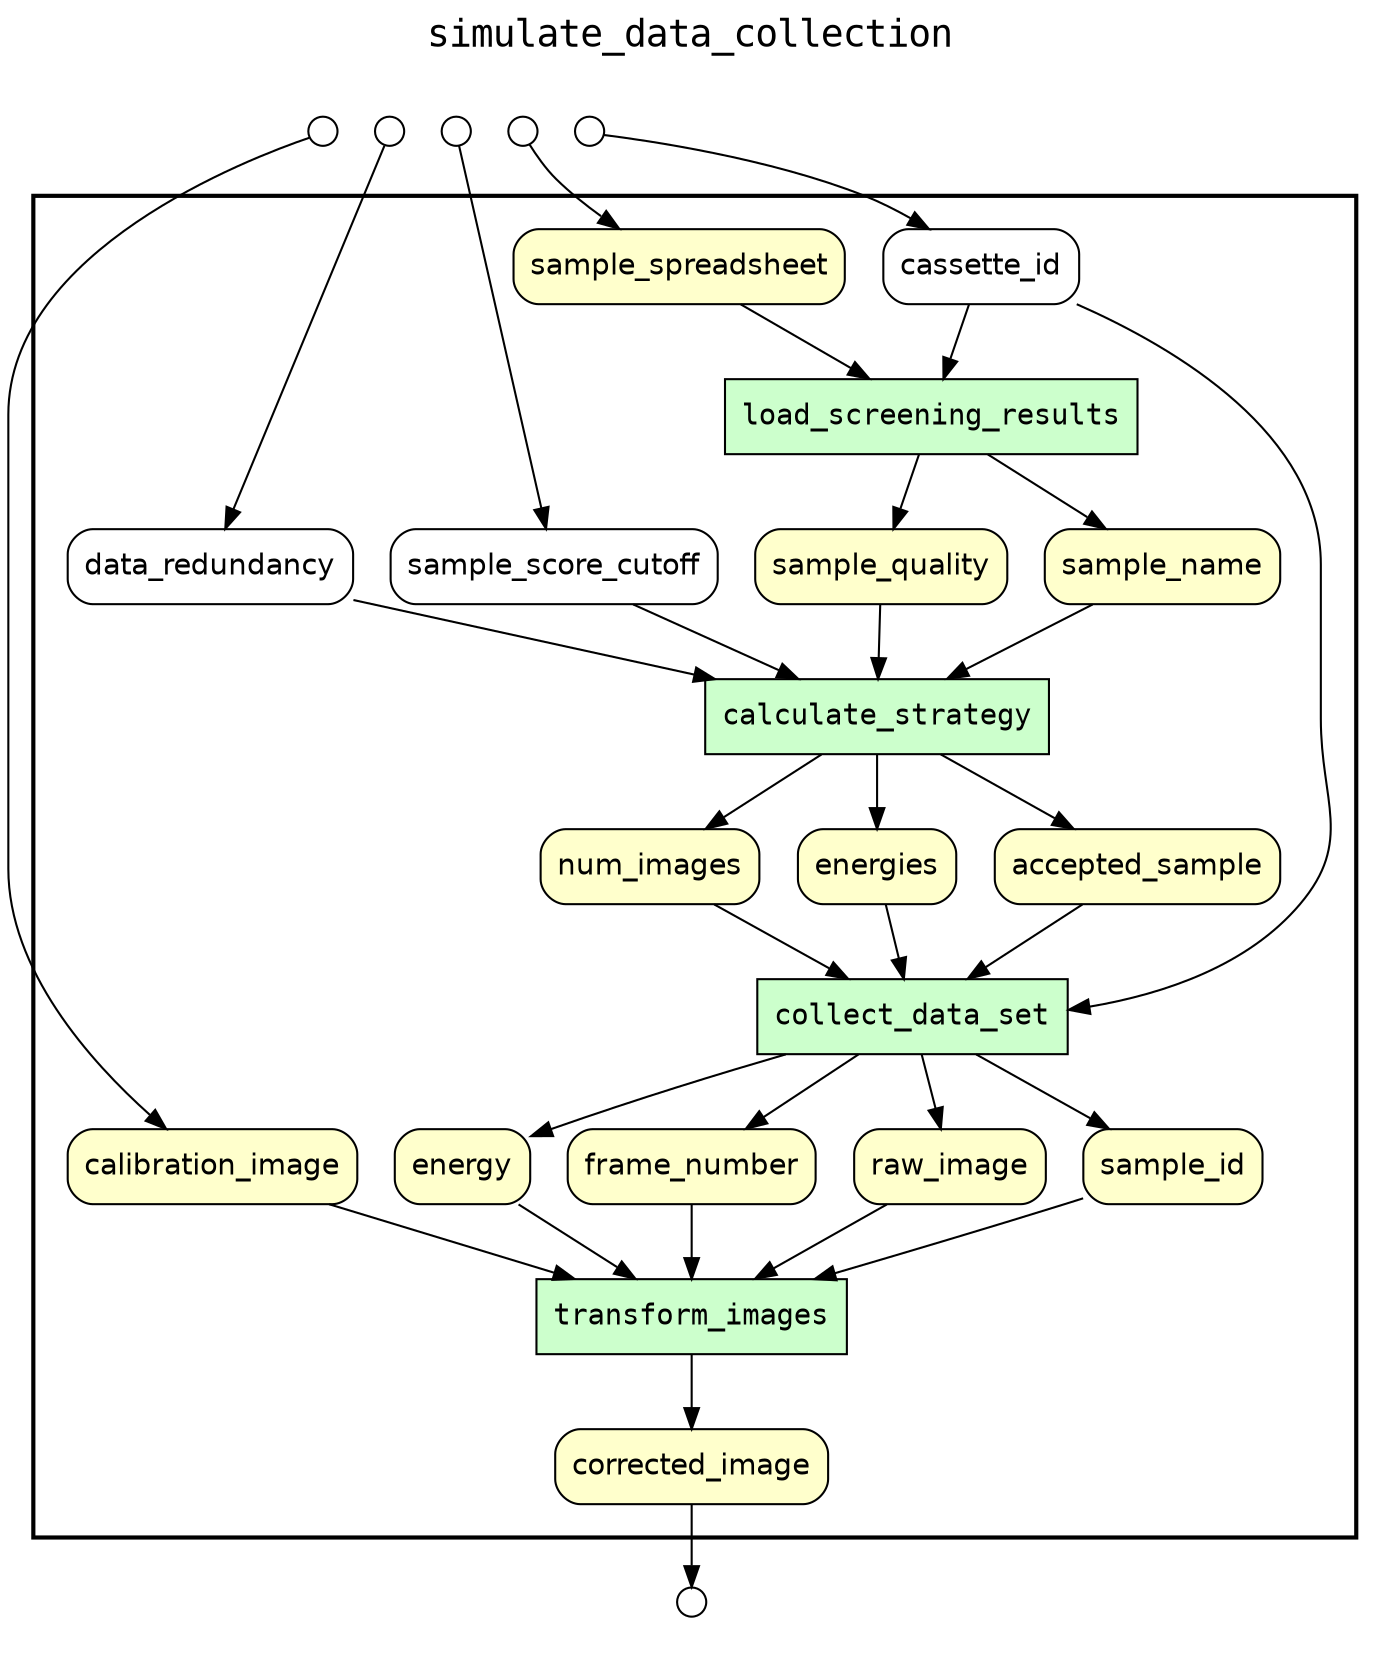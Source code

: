 
digraph yw_data_view {
rankdir=TB
fontname=Courier; fontsize=18; labelloc=t
label="simulate_data_collection"
subgraph cluster_workflow { label=""; color=black; penwidth=2
subgraph cluster_workflow_inner { label=""; color=white
node[shape=box style="filled" fillcolor="#CCFFCC" peripheries=1 fontname=Courier]
collect_data_set
calculate_strategy
load_screening_results
transform_images
node[shape=box style="filled" fillcolor="#CCFFCC" peripheries=1 fontname=Courier]
node[shape=box style="rounded,filled" fillcolor="#FFFFCC" peripheries=1 fontname=Helvetica]
sample_spreadsheet
sample_name
sample_quality
accepted_sample
num_images
energies
sample_id
energy
frame_number
raw_image
calibration_image
corrected_image
node[shape=box style="rounded,filled" fillcolor="#FFFFFF" peripheries=1 fontname=Helvetica]
data_redundancy
cassette_id
sample_score_cutoff
}}
subgraph cluster_inflows { label=""; color=white; penwidth=2
subgraph cluster_inflows_inner { label=""; color=white
node[shape=circle fillcolor="#FFFFFF" peripheries=1 width=0.2]
calibration_image_inflow [label=""]
data_redundancy_inflow [label=""]
sample_spreadsheet_inflow [label=""]
cassette_id_inflow [label=""]
sample_score_cutoff_inflow [label=""]
}}
subgraph cluster_outflows { label=""; color=white; penwidth=2
subgraph cluster_outflows_inner { label=""; color=white
node[shape=circle fillcolor="#FFFFFF" peripheries=1 width=0.2]
corrected_image_outflow [label=""]
}}
calibration_image -> transform_images
num_images -> collect_data_set
energy -> transform_images
cassette_id -> collect_data_set
cassette_id -> load_screening_results
energies -> collect_data_set
frame_number -> transform_images
data_redundancy -> calculate_strategy
sample_id -> transform_images
sample_score_cutoff -> calculate_strategy
sample_spreadsheet -> load_screening_results
accepted_sample -> collect_data_set
sample_name -> calculate_strategy
sample_quality -> calculate_strategy
raw_image -> transform_images
load_screening_results -> sample_name
load_screening_results -> sample_quality
calculate_strategy -> accepted_sample
calculate_strategy -> num_images
calculate_strategy -> energies
collect_data_set -> sample_id
collect_data_set -> energy
collect_data_set -> frame_number
collect_data_set -> raw_image
transform_images -> corrected_image
calibration_image_inflow -> calibration_image
data_redundancy_inflow -> data_redundancy
sample_spreadsheet_inflow -> sample_spreadsheet
cassette_id_inflow -> cassette_id
sample_score_cutoff_inflow -> sample_score_cutoff
corrected_image -> corrected_image_outflow
}

